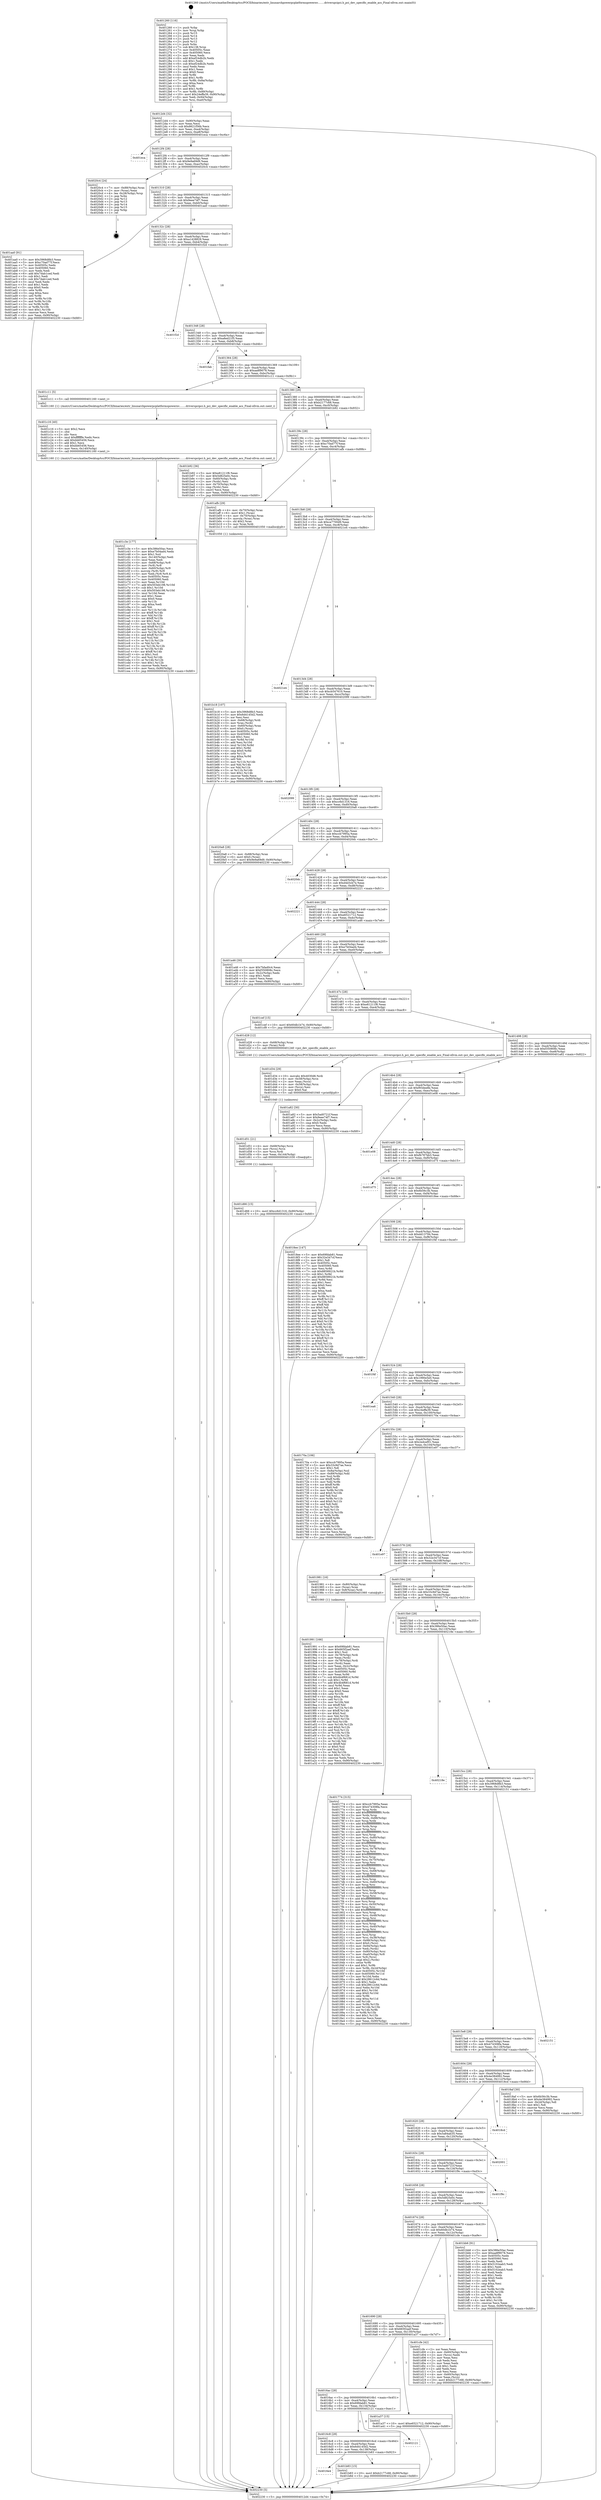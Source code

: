 digraph "0x401260" {
  label = "0x401260 (/mnt/c/Users/mathe/Desktop/tcc/POCII/binaries/extr_linuxarchpowerpcplatformspowernv........driverspcipci.h_pci_dev_specific_enable_acs_Final-ollvm.out::main(0))"
  labelloc = "t"
  node[shape=record]

  Entry [label="",width=0.3,height=0.3,shape=circle,fillcolor=black,style=filled]
  "0x4012d4" [label="{
     0x4012d4 [32]\l
     | [instrs]\l
     &nbsp;&nbsp;0x4012d4 \<+6\>: mov -0x90(%rbp),%eax\l
     &nbsp;&nbsp;0x4012da \<+2\>: mov %eax,%ecx\l
     &nbsp;&nbsp;0x4012dc \<+6\>: sub $0x8621f56b,%ecx\l
     &nbsp;&nbsp;0x4012e2 \<+6\>: mov %eax,-0xa4(%rbp)\l
     &nbsp;&nbsp;0x4012e8 \<+6\>: mov %ecx,-0xa8(%rbp)\l
     &nbsp;&nbsp;0x4012ee \<+6\>: je 0000000000401eca \<main+0xc6a\>\l
  }"]
  "0x401eca" [label="{
     0x401eca\l
  }", style=dashed]
  "0x4012f4" [label="{
     0x4012f4 [28]\l
     | [instrs]\l
     &nbsp;&nbsp;0x4012f4 \<+5\>: jmp 00000000004012f9 \<main+0x99\>\l
     &nbsp;&nbsp;0x4012f9 \<+6\>: mov -0xa4(%rbp),%eax\l
     &nbsp;&nbsp;0x4012ff \<+5\>: sub $0x9e9a69d9,%eax\l
     &nbsp;&nbsp;0x401304 \<+6\>: mov %eax,-0xac(%rbp)\l
     &nbsp;&nbsp;0x40130a \<+6\>: je 00000000004020c4 \<main+0xe64\>\l
  }"]
  Exit [label="",width=0.3,height=0.3,shape=circle,fillcolor=black,style=filled,peripheries=2]
  "0x4020c4" [label="{
     0x4020c4 [24]\l
     | [instrs]\l
     &nbsp;&nbsp;0x4020c4 \<+7\>: mov -0x88(%rbp),%rax\l
     &nbsp;&nbsp;0x4020cb \<+2\>: mov (%rax),%eax\l
     &nbsp;&nbsp;0x4020cd \<+4\>: lea -0x28(%rbp),%rsp\l
     &nbsp;&nbsp;0x4020d1 \<+1\>: pop %rbx\l
     &nbsp;&nbsp;0x4020d2 \<+2\>: pop %r12\l
     &nbsp;&nbsp;0x4020d4 \<+2\>: pop %r13\l
     &nbsp;&nbsp;0x4020d6 \<+2\>: pop %r14\l
     &nbsp;&nbsp;0x4020d8 \<+2\>: pop %r15\l
     &nbsp;&nbsp;0x4020da \<+1\>: pop %rbp\l
     &nbsp;&nbsp;0x4020db \<+1\>: ret\l
  }"]
  "0x401310" [label="{
     0x401310 [28]\l
     | [instrs]\l
     &nbsp;&nbsp;0x401310 \<+5\>: jmp 0000000000401315 \<main+0xb5\>\l
     &nbsp;&nbsp;0x401315 \<+6\>: mov -0xa4(%rbp),%eax\l
     &nbsp;&nbsp;0x40131b \<+5\>: sub $0x9eee74f7,%eax\l
     &nbsp;&nbsp;0x401320 \<+6\>: mov %eax,-0xb0(%rbp)\l
     &nbsp;&nbsp;0x401326 \<+6\>: je 0000000000401aa0 \<main+0x840\>\l
  }"]
  "0x401d66" [label="{
     0x401d66 [15]\l
     | [instrs]\l
     &nbsp;&nbsp;0x401d66 \<+10\>: movl $0xcc6d1316,-0x90(%rbp)\l
     &nbsp;&nbsp;0x401d70 \<+5\>: jmp 0000000000402230 \<main+0xfd0\>\l
  }"]
  "0x401aa0" [label="{
     0x401aa0 [91]\l
     | [instrs]\l
     &nbsp;&nbsp;0x401aa0 \<+5\>: mov $0x3968d8b3,%eax\l
     &nbsp;&nbsp;0x401aa5 \<+5\>: mov $0xc70ad77f,%ecx\l
     &nbsp;&nbsp;0x401aaa \<+7\>: mov 0x40505c,%edx\l
     &nbsp;&nbsp;0x401ab1 \<+7\>: mov 0x405060,%esi\l
     &nbsp;&nbsp;0x401ab8 \<+2\>: mov %edx,%edi\l
     &nbsp;&nbsp;0x401aba \<+6\>: add $0x7dab1ced,%edi\l
     &nbsp;&nbsp;0x401ac0 \<+3\>: sub $0x1,%edi\l
     &nbsp;&nbsp;0x401ac3 \<+6\>: sub $0x7dab1ced,%edi\l
     &nbsp;&nbsp;0x401ac9 \<+3\>: imul %edi,%edx\l
     &nbsp;&nbsp;0x401acc \<+3\>: and $0x1,%edx\l
     &nbsp;&nbsp;0x401acf \<+3\>: cmp $0x0,%edx\l
     &nbsp;&nbsp;0x401ad2 \<+4\>: sete %r8b\l
     &nbsp;&nbsp;0x401ad6 \<+3\>: cmp $0xa,%esi\l
     &nbsp;&nbsp;0x401ad9 \<+4\>: setl %r9b\l
     &nbsp;&nbsp;0x401add \<+3\>: mov %r8b,%r10b\l
     &nbsp;&nbsp;0x401ae0 \<+3\>: and %r9b,%r10b\l
     &nbsp;&nbsp;0x401ae3 \<+3\>: xor %r9b,%r8b\l
     &nbsp;&nbsp;0x401ae6 \<+3\>: or %r8b,%r10b\l
     &nbsp;&nbsp;0x401ae9 \<+4\>: test $0x1,%r10b\l
     &nbsp;&nbsp;0x401aed \<+3\>: cmovne %ecx,%eax\l
     &nbsp;&nbsp;0x401af0 \<+6\>: mov %eax,-0x90(%rbp)\l
     &nbsp;&nbsp;0x401af6 \<+5\>: jmp 0000000000402230 \<main+0xfd0\>\l
  }"]
  "0x40132c" [label="{
     0x40132c [28]\l
     | [instrs]\l
     &nbsp;&nbsp;0x40132c \<+5\>: jmp 0000000000401331 \<main+0xd1\>\l
     &nbsp;&nbsp;0x401331 \<+6\>: mov -0xa4(%rbp),%eax\l
     &nbsp;&nbsp;0x401337 \<+5\>: sub $0xa1428829,%eax\l
     &nbsp;&nbsp;0x40133c \<+6\>: mov %eax,-0xb4(%rbp)\l
     &nbsp;&nbsp;0x401342 \<+6\>: je 0000000000401f2d \<main+0xccd\>\l
  }"]
  "0x401d51" [label="{
     0x401d51 [21]\l
     | [instrs]\l
     &nbsp;&nbsp;0x401d51 \<+4\>: mov -0x68(%rbp),%rcx\l
     &nbsp;&nbsp;0x401d55 \<+3\>: mov (%rcx),%rcx\l
     &nbsp;&nbsp;0x401d58 \<+3\>: mov %rcx,%rdi\l
     &nbsp;&nbsp;0x401d5b \<+6\>: mov %eax,-0x144(%rbp)\l
     &nbsp;&nbsp;0x401d61 \<+5\>: call 0000000000401030 \<free@plt\>\l
     | [calls]\l
     &nbsp;&nbsp;0x401030 \{1\} (unknown)\l
  }"]
  "0x401f2d" [label="{
     0x401f2d\l
  }", style=dashed]
  "0x401348" [label="{
     0x401348 [28]\l
     | [instrs]\l
     &nbsp;&nbsp;0x401348 \<+5\>: jmp 000000000040134d \<main+0xed\>\l
     &nbsp;&nbsp;0x40134d \<+6\>: mov -0xa4(%rbp),%eax\l
     &nbsp;&nbsp;0x401353 \<+5\>: sub $0xa8ed21f5,%eax\l
     &nbsp;&nbsp;0x401358 \<+6\>: mov %eax,-0xb8(%rbp)\l
     &nbsp;&nbsp;0x40135e \<+6\>: je 0000000000401fab \<main+0xd4b\>\l
  }"]
  "0x401d34" [label="{
     0x401d34 [29]\l
     | [instrs]\l
     &nbsp;&nbsp;0x401d34 \<+10\>: movabs $0x4030d6,%rdi\l
     &nbsp;&nbsp;0x401d3e \<+4\>: mov -0x58(%rbp),%rcx\l
     &nbsp;&nbsp;0x401d42 \<+2\>: mov %eax,(%rcx)\l
     &nbsp;&nbsp;0x401d44 \<+4\>: mov -0x58(%rbp),%rcx\l
     &nbsp;&nbsp;0x401d48 \<+2\>: mov (%rcx),%esi\l
     &nbsp;&nbsp;0x401d4a \<+2\>: mov $0x0,%al\l
     &nbsp;&nbsp;0x401d4c \<+5\>: call 0000000000401040 \<printf@plt\>\l
     | [calls]\l
     &nbsp;&nbsp;0x401040 \{1\} (unknown)\l
  }"]
  "0x401fab" [label="{
     0x401fab\l
  }", style=dashed]
  "0x401364" [label="{
     0x401364 [28]\l
     | [instrs]\l
     &nbsp;&nbsp;0x401364 \<+5\>: jmp 0000000000401369 \<main+0x109\>\l
     &nbsp;&nbsp;0x401369 \<+6\>: mov -0xa4(%rbp),%eax\l
     &nbsp;&nbsp;0x40136f \<+5\>: sub $0xaa8f9078,%eax\l
     &nbsp;&nbsp;0x401374 \<+6\>: mov %eax,-0xbc(%rbp)\l
     &nbsp;&nbsp;0x40137a \<+6\>: je 0000000000401c11 \<main+0x9b1\>\l
  }"]
  "0x401c3e" [label="{
     0x401c3e [177]\l
     | [instrs]\l
     &nbsp;&nbsp;0x401c3e \<+5\>: mov $0x386e50ac,%ecx\l
     &nbsp;&nbsp;0x401c43 \<+5\>: mov $0xe7b04ad4,%edx\l
     &nbsp;&nbsp;0x401c48 \<+3\>: mov $0x1,%sil\l
     &nbsp;&nbsp;0x401c4b \<+6\>: mov -0x140(%rbp),%edi\l
     &nbsp;&nbsp;0x401c51 \<+3\>: imul %eax,%edi\l
     &nbsp;&nbsp;0x401c54 \<+4\>: mov -0x68(%rbp),%r8\l
     &nbsp;&nbsp;0x401c58 \<+3\>: mov (%r8),%r8\l
     &nbsp;&nbsp;0x401c5b \<+4\>: mov -0x60(%rbp),%r9\l
     &nbsp;&nbsp;0x401c5f \<+3\>: movslq (%r9),%r9\l
     &nbsp;&nbsp;0x401c62 \<+4\>: mov %edi,(%r8,%r9,4)\l
     &nbsp;&nbsp;0x401c66 \<+7\>: mov 0x40505c,%eax\l
     &nbsp;&nbsp;0x401c6d \<+7\>: mov 0x405060,%edi\l
     &nbsp;&nbsp;0x401c74 \<+3\>: mov %eax,%r10d\l
     &nbsp;&nbsp;0x401c77 \<+7\>: add $0x503eb198,%r10d\l
     &nbsp;&nbsp;0x401c7e \<+4\>: sub $0x1,%r10d\l
     &nbsp;&nbsp;0x401c82 \<+7\>: sub $0x503eb198,%r10d\l
     &nbsp;&nbsp;0x401c89 \<+4\>: imul %r10d,%eax\l
     &nbsp;&nbsp;0x401c8d \<+3\>: and $0x1,%eax\l
     &nbsp;&nbsp;0x401c90 \<+3\>: cmp $0x0,%eax\l
     &nbsp;&nbsp;0x401c93 \<+4\>: sete %r11b\l
     &nbsp;&nbsp;0x401c97 \<+3\>: cmp $0xa,%edi\l
     &nbsp;&nbsp;0x401c9a \<+3\>: setl %bl\l
     &nbsp;&nbsp;0x401c9d \<+3\>: mov %r11b,%r14b\l
     &nbsp;&nbsp;0x401ca0 \<+4\>: xor $0xff,%r14b\l
     &nbsp;&nbsp;0x401ca4 \<+3\>: mov %bl,%r15b\l
     &nbsp;&nbsp;0x401ca7 \<+4\>: xor $0xff,%r15b\l
     &nbsp;&nbsp;0x401cab \<+4\>: xor $0x1,%sil\l
     &nbsp;&nbsp;0x401caf \<+3\>: mov %r14b,%r12b\l
     &nbsp;&nbsp;0x401cb2 \<+4\>: and $0xff,%r12b\l
     &nbsp;&nbsp;0x401cb6 \<+3\>: and %sil,%r11b\l
     &nbsp;&nbsp;0x401cb9 \<+3\>: mov %r15b,%r13b\l
     &nbsp;&nbsp;0x401cbc \<+4\>: and $0xff,%r13b\l
     &nbsp;&nbsp;0x401cc0 \<+3\>: and %sil,%bl\l
     &nbsp;&nbsp;0x401cc3 \<+3\>: or %r11b,%r12b\l
     &nbsp;&nbsp;0x401cc6 \<+3\>: or %bl,%r13b\l
     &nbsp;&nbsp;0x401cc9 \<+3\>: xor %r13b,%r12b\l
     &nbsp;&nbsp;0x401ccc \<+3\>: or %r15b,%r14b\l
     &nbsp;&nbsp;0x401ccf \<+4\>: xor $0xff,%r14b\l
     &nbsp;&nbsp;0x401cd3 \<+4\>: or $0x1,%sil\l
     &nbsp;&nbsp;0x401cd7 \<+3\>: and %sil,%r14b\l
     &nbsp;&nbsp;0x401cda \<+3\>: or %r14b,%r12b\l
     &nbsp;&nbsp;0x401cdd \<+4\>: test $0x1,%r12b\l
     &nbsp;&nbsp;0x401ce1 \<+3\>: cmovne %edx,%ecx\l
     &nbsp;&nbsp;0x401ce4 \<+6\>: mov %ecx,-0x90(%rbp)\l
     &nbsp;&nbsp;0x401cea \<+5\>: jmp 0000000000402230 \<main+0xfd0\>\l
  }"]
  "0x401c11" [label="{
     0x401c11 [5]\l
     | [instrs]\l
     &nbsp;&nbsp;0x401c11 \<+5\>: call 0000000000401160 \<next_i\>\l
     | [calls]\l
     &nbsp;&nbsp;0x401160 \{1\} (/mnt/c/Users/mathe/Desktop/tcc/POCII/binaries/extr_linuxarchpowerpcplatformspowernv........driverspcipci.h_pci_dev_specific_enable_acs_Final-ollvm.out::next_i)\l
  }"]
  "0x401380" [label="{
     0x401380 [28]\l
     | [instrs]\l
     &nbsp;&nbsp;0x401380 \<+5\>: jmp 0000000000401385 \<main+0x125\>\l
     &nbsp;&nbsp;0x401385 \<+6\>: mov -0xa4(%rbp),%eax\l
     &nbsp;&nbsp;0x40138b \<+5\>: sub $0xb2177c68,%eax\l
     &nbsp;&nbsp;0x401390 \<+6\>: mov %eax,-0xc0(%rbp)\l
     &nbsp;&nbsp;0x401396 \<+6\>: je 0000000000401b92 \<main+0x932\>\l
  }"]
  "0x401c16" [label="{
     0x401c16 [40]\l
     | [instrs]\l
     &nbsp;&nbsp;0x401c16 \<+5\>: mov $0x2,%ecx\l
     &nbsp;&nbsp;0x401c1b \<+1\>: cltd\l
     &nbsp;&nbsp;0x401c1c \<+2\>: idiv %ecx\l
     &nbsp;&nbsp;0x401c1e \<+6\>: imul $0xfffffffe,%edx,%ecx\l
     &nbsp;&nbsp;0x401c24 \<+6\>: add $0xbb65456,%ecx\l
     &nbsp;&nbsp;0x401c2a \<+3\>: add $0x1,%ecx\l
     &nbsp;&nbsp;0x401c2d \<+6\>: sub $0xbb65456,%ecx\l
     &nbsp;&nbsp;0x401c33 \<+6\>: mov %ecx,-0x140(%rbp)\l
     &nbsp;&nbsp;0x401c39 \<+5\>: call 0000000000401160 \<next_i\>\l
     | [calls]\l
     &nbsp;&nbsp;0x401160 \{1\} (/mnt/c/Users/mathe/Desktop/tcc/POCII/binaries/extr_linuxarchpowerpcplatformspowernv........driverspcipci.h_pci_dev_specific_enable_acs_Final-ollvm.out::next_i)\l
  }"]
  "0x401b92" [label="{
     0x401b92 [36]\l
     | [instrs]\l
     &nbsp;&nbsp;0x401b92 \<+5\>: mov $0xe81211f6,%eax\l
     &nbsp;&nbsp;0x401b97 \<+5\>: mov $0x5d825e0c,%ecx\l
     &nbsp;&nbsp;0x401b9c \<+4\>: mov -0x60(%rbp),%rdx\l
     &nbsp;&nbsp;0x401ba0 \<+2\>: mov (%rdx),%esi\l
     &nbsp;&nbsp;0x401ba2 \<+4\>: mov -0x70(%rbp),%rdx\l
     &nbsp;&nbsp;0x401ba6 \<+2\>: cmp (%rdx),%esi\l
     &nbsp;&nbsp;0x401ba8 \<+3\>: cmovl %ecx,%eax\l
     &nbsp;&nbsp;0x401bab \<+6\>: mov %eax,-0x90(%rbp)\l
     &nbsp;&nbsp;0x401bb1 \<+5\>: jmp 0000000000402230 \<main+0xfd0\>\l
  }"]
  "0x40139c" [label="{
     0x40139c [28]\l
     | [instrs]\l
     &nbsp;&nbsp;0x40139c \<+5\>: jmp 00000000004013a1 \<main+0x141\>\l
     &nbsp;&nbsp;0x4013a1 \<+6\>: mov -0xa4(%rbp),%eax\l
     &nbsp;&nbsp;0x4013a7 \<+5\>: sub $0xc70ad77f,%eax\l
     &nbsp;&nbsp;0x4013ac \<+6\>: mov %eax,-0xc4(%rbp)\l
     &nbsp;&nbsp;0x4013b2 \<+6\>: je 0000000000401afb \<main+0x89b\>\l
  }"]
  "0x4016e4" [label="{
     0x4016e4\l
  }", style=dashed]
  "0x401afb" [label="{
     0x401afb [29]\l
     | [instrs]\l
     &nbsp;&nbsp;0x401afb \<+4\>: mov -0x70(%rbp),%rax\l
     &nbsp;&nbsp;0x401aff \<+6\>: movl $0x1,(%rax)\l
     &nbsp;&nbsp;0x401b05 \<+4\>: mov -0x70(%rbp),%rax\l
     &nbsp;&nbsp;0x401b09 \<+3\>: movslq (%rax),%rax\l
     &nbsp;&nbsp;0x401b0c \<+4\>: shl $0x2,%rax\l
     &nbsp;&nbsp;0x401b10 \<+3\>: mov %rax,%rdi\l
     &nbsp;&nbsp;0x401b13 \<+5\>: call 0000000000401050 \<malloc@plt\>\l
     | [calls]\l
     &nbsp;&nbsp;0x401050 \{1\} (unknown)\l
  }"]
  "0x4013b8" [label="{
     0x4013b8 [28]\l
     | [instrs]\l
     &nbsp;&nbsp;0x4013b8 \<+5\>: jmp 00000000004013bd \<main+0x15d\>\l
     &nbsp;&nbsp;0x4013bd \<+6\>: mov -0xa4(%rbp),%eax\l
     &nbsp;&nbsp;0x4013c3 \<+5\>: sub $0xca7700d9,%eax\l
     &nbsp;&nbsp;0x4013c8 \<+6\>: mov %eax,-0xc8(%rbp)\l
     &nbsp;&nbsp;0x4013ce \<+6\>: je 00000000004021e4 \<main+0xf84\>\l
  }"]
  "0x401b83" [label="{
     0x401b83 [15]\l
     | [instrs]\l
     &nbsp;&nbsp;0x401b83 \<+10\>: movl $0xb2177c68,-0x90(%rbp)\l
     &nbsp;&nbsp;0x401b8d \<+5\>: jmp 0000000000402230 \<main+0xfd0\>\l
  }"]
  "0x4021e4" [label="{
     0x4021e4\l
  }", style=dashed]
  "0x4013d4" [label="{
     0x4013d4 [28]\l
     | [instrs]\l
     &nbsp;&nbsp;0x4013d4 \<+5\>: jmp 00000000004013d9 \<main+0x179\>\l
     &nbsp;&nbsp;0x4013d9 \<+6\>: mov -0xa4(%rbp),%eax\l
     &nbsp;&nbsp;0x4013df \<+5\>: sub $0xcb547610,%eax\l
     &nbsp;&nbsp;0x4013e4 \<+6\>: mov %eax,-0xcc(%rbp)\l
     &nbsp;&nbsp;0x4013ea \<+6\>: je 0000000000402099 \<main+0xe39\>\l
  }"]
  "0x4016c8" [label="{
     0x4016c8 [28]\l
     | [instrs]\l
     &nbsp;&nbsp;0x4016c8 \<+5\>: jmp 00000000004016cd \<main+0x46d\>\l
     &nbsp;&nbsp;0x4016cd \<+6\>: mov -0xa4(%rbp),%eax\l
     &nbsp;&nbsp;0x4016d3 \<+5\>: sub $0x6d4145d2,%eax\l
     &nbsp;&nbsp;0x4016d8 \<+6\>: mov %eax,-0x138(%rbp)\l
     &nbsp;&nbsp;0x4016de \<+6\>: je 0000000000401b83 \<main+0x923\>\l
  }"]
  "0x402099" [label="{
     0x402099\l
  }", style=dashed]
  "0x4013f0" [label="{
     0x4013f0 [28]\l
     | [instrs]\l
     &nbsp;&nbsp;0x4013f0 \<+5\>: jmp 00000000004013f5 \<main+0x195\>\l
     &nbsp;&nbsp;0x4013f5 \<+6\>: mov -0xa4(%rbp),%eax\l
     &nbsp;&nbsp;0x4013fb \<+5\>: sub $0xcc6d1316,%eax\l
     &nbsp;&nbsp;0x401400 \<+6\>: mov %eax,-0xd0(%rbp)\l
     &nbsp;&nbsp;0x401406 \<+6\>: je 00000000004020a8 \<main+0xe48\>\l
  }"]
  "0x402121" [label="{
     0x402121\l
  }", style=dashed]
  "0x4020a8" [label="{
     0x4020a8 [28]\l
     | [instrs]\l
     &nbsp;&nbsp;0x4020a8 \<+7\>: mov -0x88(%rbp),%rax\l
     &nbsp;&nbsp;0x4020af \<+6\>: movl $0x0,(%rax)\l
     &nbsp;&nbsp;0x4020b5 \<+10\>: movl $0x9e9a69d9,-0x90(%rbp)\l
     &nbsp;&nbsp;0x4020bf \<+5\>: jmp 0000000000402230 \<main+0xfd0\>\l
  }"]
  "0x40140c" [label="{
     0x40140c [28]\l
     | [instrs]\l
     &nbsp;&nbsp;0x40140c \<+5\>: jmp 0000000000401411 \<main+0x1b1\>\l
     &nbsp;&nbsp;0x401411 \<+6\>: mov -0xa4(%rbp),%eax\l
     &nbsp;&nbsp;0x401417 \<+5\>: sub $0xccb7995a,%eax\l
     &nbsp;&nbsp;0x40141c \<+6\>: mov %eax,-0xd4(%rbp)\l
     &nbsp;&nbsp;0x401422 \<+6\>: je 00000000004020dc \<main+0xe7c\>\l
  }"]
  "0x401b18" [label="{
     0x401b18 [107]\l
     | [instrs]\l
     &nbsp;&nbsp;0x401b18 \<+5\>: mov $0x3968d8b3,%ecx\l
     &nbsp;&nbsp;0x401b1d \<+5\>: mov $0x6d4145d2,%edx\l
     &nbsp;&nbsp;0x401b22 \<+2\>: xor %esi,%esi\l
     &nbsp;&nbsp;0x401b24 \<+4\>: mov -0x68(%rbp),%rdi\l
     &nbsp;&nbsp;0x401b28 \<+3\>: mov %rax,(%rdi)\l
     &nbsp;&nbsp;0x401b2b \<+4\>: mov -0x60(%rbp),%rax\l
     &nbsp;&nbsp;0x401b2f \<+6\>: movl $0x0,(%rax)\l
     &nbsp;&nbsp;0x401b35 \<+8\>: mov 0x40505c,%r8d\l
     &nbsp;&nbsp;0x401b3d \<+8\>: mov 0x405060,%r9d\l
     &nbsp;&nbsp;0x401b45 \<+3\>: sub $0x1,%esi\l
     &nbsp;&nbsp;0x401b48 \<+3\>: mov %r8d,%r10d\l
     &nbsp;&nbsp;0x401b4b \<+3\>: add %esi,%r10d\l
     &nbsp;&nbsp;0x401b4e \<+4\>: imul %r10d,%r8d\l
     &nbsp;&nbsp;0x401b52 \<+4\>: and $0x1,%r8d\l
     &nbsp;&nbsp;0x401b56 \<+4\>: cmp $0x0,%r8d\l
     &nbsp;&nbsp;0x401b5a \<+4\>: sete %r11b\l
     &nbsp;&nbsp;0x401b5e \<+4\>: cmp $0xa,%r9d\l
     &nbsp;&nbsp;0x401b62 \<+3\>: setl %bl\l
     &nbsp;&nbsp;0x401b65 \<+3\>: mov %r11b,%r14b\l
     &nbsp;&nbsp;0x401b68 \<+3\>: and %bl,%r14b\l
     &nbsp;&nbsp;0x401b6b \<+3\>: xor %bl,%r11b\l
     &nbsp;&nbsp;0x401b6e \<+3\>: or %r11b,%r14b\l
     &nbsp;&nbsp;0x401b71 \<+4\>: test $0x1,%r14b\l
     &nbsp;&nbsp;0x401b75 \<+3\>: cmovne %edx,%ecx\l
     &nbsp;&nbsp;0x401b78 \<+6\>: mov %ecx,-0x90(%rbp)\l
     &nbsp;&nbsp;0x401b7e \<+5\>: jmp 0000000000402230 \<main+0xfd0\>\l
  }"]
  "0x4020dc" [label="{
     0x4020dc\l
  }", style=dashed]
  "0x401428" [label="{
     0x401428 [28]\l
     | [instrs]\l
     &nbsp;&nbsp;0x401428 \<+5\>: jmp 000000000040142d \<main+0x1cd\>\l
     &nbsp;&nbsp;0x40142d \<+6\>: mov -0xa4(%rbp),%eax\l
     &nbsp;&nbsp;0x401433 \<+5\>: sub $0xd4d3cb7e,%eax\l
     &nbsp;&nbsp;0x401438 \<+6\>: mov %eax,-0xd8(%rbp)\l
     &nbsp;&nbsp;0x40143e \<+6\>: je 0000000000402221 \<main+0xfc1\>\l
  }"]
  "0x4016ac" [label="{
     0x4016ac [28]\l
     | [instrs]\l
     &nbsp;&nbsp;0x4016ac \<+5\>: jmp 00000000004016b1 \<main+0x451\>\l
     &nbsp;&nbsp;0x4016b1 \<+6\>: mov -0xa4(%rbp),%eax\l
     &nbsp;&nbsp;0x4016b7 \<+5\>: sub $0x69fdab81,%eax\l
     &nbsp;&nbsp;0x4016bc \<+6\>: mov %eax,-0x134(%rbp)\l
     &nbsp;&nbsp;0x4016c2 \<+6\>: je 0000000000402121 \<main+0xec1\>\l
  }"]
  "0x402221" [label="{
     0x402221\l
  }", style=dashed]
  "0x401444" [label="{
     0x401444 [28]\l
     | [instrs]\l
     &nbsp;&nbsp;0x401444 \<+5\>: jmp 0000000000401449 \<main+0x1e9\>\l
     &nbsp;&nbsp;0x401449 \<+6\>: mov -0xa4(%rbp),%eax\l
     &nbsp;&nbsp;0x40144f \<+5\>: sub $0xe6521712,%eax\l
     &nbsp;&nbsp;0x401454 \<+6\>: mov %eax,-0xdc(%rbp)\l
     &nbsp;&nbsp;0x40145a \<+6\>: je 0000000000401a46 \<main+0x7e6\>\l
  }"]
  "0x401a37" [label="{
     0x401a37 [15]\l
     | [instrs]\l
     &nbsp;&nbsp;0x401a37 \<+10\>: movl $0xe6521712,-0x90(%rbp)\l
     &nbsp;&nbsp;0x401a41 \<+5\>: jmp 0000000000402230 \<main+0xfd0\>\l
  }"]
  "0x401a46" [label="{
     0x401a46 [30]\l
     | [instrs]\l
     &nbsp;&nbsp;0x401a46 \<+5\>: mov $0x7bfad0c4,%eax\l
     &nbsp;&nbsp;0x401a4b \<+5\>: mov $0xf350808c,%ecx\l
     &nbsp;&nbsp;0x401a50 \<+3\>: mov -0x2c(%rbp),%edx\l
     &nbsp;&nbsp;0x401a53 \<+3\>: cmp $0x1,%edx\l
     &nbsp;&nbsp;0x401a56 \<+3\>: cmovl %ecx,%eax\l
     &nbsp;&nbsp;0x401a59 \<+6\>: mov %eax,-0x90(%rbp)\l
     &nbsp;&nbsp;0x401a5f \<+5\>: jmp 0000000000402230 \<main+0xfd0\>\l
  }"]
  "0x401460" [label="{
     0x401460 [28]\l
     | [instrs]\l
     &nbsp;&nbsp;0x401460 \<+5\>: jmp 0000000000401465 \<main+0x205\>\l
     &nbsp;&nbsp;0x401465 \<+6\>: mov -0xa4(%rbp),%eax\l
     &nbsp;&nbsp;0x40146b \<+5\>: sub $0xe7b04ad4,%eax\l
     &nbsp;&nbsp;0x401470 \<+6\>: mov %eax,-0xe0(%rbp)\l
     &nbsp;&nbsp;0x401476 \<+6\>: je 0000000000401cef \<main+0xa8f\>\l
  }"]
  "0x401690" [label="{
     0x401690 [28]\l
     | [instrs]\l
     &nbsp;&nbsp;0x401690 \<+5\>: jmp 0000000000401695 \<main+0x435\>\l
     &nbsp;&nbsp;0x401695 \<+6\>: mov -0xa4(%rbp),%eax\l
     &nbsp;&nbsp;0x40169b \<+5\>: sub $0x665f2aef,%eax\l
     &nbsp;&nbsp;0x4016a0 \<+6\>: mov %eax,-0x130(%rbp)\l
     &nbsp;&nbsp;0x4016a6 \<+6\>: je 0000000000401a37 \<main+0x7d7\>\l
  }"]
  "0x401cef" [label="{
     0x401cef [15]\l
     | [instrs]\l
     &nbsp;&nbsp;0x401cef \<+10\>: movl $0x60db1b74,-0x90(%rbp)\l
     &nbsp;&nbsp;0x401cf9 \<+5\>: jmp 0000000000402230 \<main+0xfd0\>\l
  }"]
  "0x40147c" [label="{
     0x40147c [28]\l
     | [instrs]\l
     &nbsp;&nbsp;0x40147c \<+5\>: jmp 0000000000401481 \<main+0x221\>\l
     &nbsp;&nbsp;0x401481 \<+6\>: mov -0xa4(%rbp),%eax\l
     &nbsp;&nbsp;0x401487 \<+5\>: sub $0xe81211f6,%eax\l
     &nbsp;&nbsp;0x40148c \<+6\>: mov %eax,-0xe4(%rbp)\l
     &nbsp;&nbsp;0x401492 \<+6\>: je 0000000000401d28 \<main+0xac8\>\l
  }"]
  "0x401cfe" [label="{
     0x401cfe [42]\l
     | [instrs]\l
     &nbsp;&nbsp;0x401cfe \<+2\>: xor %eax,%eax\l
     &nbsp;&nbsp;0x401d00 \<+4\>: mov -0x60(%rbp),%rcx\l
     &nbsp;&nbsp;0x401d04 \<+2\>: mov (%rcx),%edx\l
     &nbsp;&nbsp;0x401d06 \<+2\>: mov %eax,%esi\l
     &nbsp;&nbsp;0x401d08 \<+2\>: sub %edx,%esi\l
     &nbsp;&nbsp;0x401d0a \<+2\>: mov %eax,%edx\l
     &nbsp;&nbsp;0x401d0c \<+3\>: sub $0x1,%edx\l
     &nbsp;&nbsp;0x401d0f \<+2\>: add %edx,%esi\l
     &nbsp;&nbsp;0x401d11 \<+2\>: sub %esi,%eax\l
     &nbsp;&nbsp;0x401d13 \<+4\>: mov -0x60(%rbp),%rcx\l
     &nbsp;&nbsp;0x401d17 \<+2\>: mov %eax,(%rcx)\l
     &nbsp;&nbsp;0x401d19 \<+10\>: movl $0xb2177c68,-0x90(%rbp)\l
     &nbsp;&nbsp;0x401d23 \<+5\>: jmp 0000000000402230 \<main+0xfd0\>\l
  }"]
  "0x401d28" [label="{
     0x401d28 [12]\l
     | [instrs]\l
     &nbsp;&nbsp;0x401d28 \<+4\>: mov -0x68(%rbp),%rax\l
     &nbsp;&nbsp;0x401d2c \<+3\>: mov (%rax),%rdi\l
     &nbsp;&nbsp;0x401d2f \<+5\>: call 0000000000401240 \<pci_dev_specific_enable_acs\>\l
     | [calls]\l
     &nbsp;&nbsp;0x401240 \{1\} (/mnt/c/Users/mathe/Desktop/tcc/POCII/binaries/extr_linuxarchpowerpcplatformspowernv........driverspcipci.h_pci_dev_specific_enable_acs_Final-ollvm.out::pci_dev_specific_enable_acs)\l
  }"]
  "0x401498" [label="{
     0x401498 [28]\l
     | [instrs]\l
     &nbsp;&nbsp;0x401498 \<+5\>: jmp 000000000040149d \<main+0x23d\>\l
     &nbsp;&nbsp;0x40149d \<+6\>: mov -0xa4(%rbp),%eax\l
     &nbsp;&nbsp;0x4014a3 \<+5\>: sub $0xf350808c,%eax\l
     &nbsp;&nbsp;0x4014a8 \<+6\>: mov %eax,-0xe8(%rbp)\l
     &nbsp;&nbsp;0x4014ae \<+6\>: je 0000000000401a82 \<main+0x822\>\l
  }"]
  "0x401674" [label="{
     0x401674 [28]\l
     | [instrs]\l
     &nbsp;&nbsp;0x401674 \<+5\>: jmp 0000000000401679 \<main+0x419\>\l
     &nbsp;&nbsp;0x401679 \<+6\>: mov -0xa4(%rbp),%eax\l
     &nbsp;&nbsp;0x40167f \<+5\>: sub $0x60db1b74,%eax\l
     &nbsp;&nbsp;0x401684 \<+6\>: mov %eax,-0x12c(%rbp)\l
     &nbsp;&nbsp;0x40168a \<+6\>: je 0000000000401cfe \<main+0xa9e\>\l
  }"]
  "0x401a82" [label="{
     0x401a82 [30]\l
     | [instrs]\l
     &nbsp;&nbsp;0x401a82 \<+5\>: mov $0x5ad0721f,%eax\l
     &nbsp;&nbsp;0x401a87 \<+5\>: mov $0x9eee74f7,%ecx\l
     &nbsp;&nbsp;0x401a8c \<+3\>: mov -0x2c(%rbp),%edx\l
     &nbsp;&nbsp;0x401a8f \<+3\>: cmp $0x0,%edx\l
     &nbsp;&nbsp;0x401a92 \<+3\>: cmove %ecx,%eax\l
     &nbsp;&nbsp;0x401a95 \<+6\>: mov %eax,-0x90(%rbp)\l
     &nbsp;&nbsp;0x401a9b \<+5\>: jmp 0000000000402230 \<main+0xfd0\>\l
  }"]
  "0x4014b4" [label="{
     0x4014b4 [28]\l
     | [instrs]\l
     &nbsp;&nbsp;0x4014b4 \<+5\>: jmp 00000000004014b9 \<main+0x259\>\l
     &nbsp;&nbsp;0x4014b9 \<+6\>: mov -0xa4(%rbp),%eax\l
     &nbsp;&nbsp;0x4014bf \<+5\>: sub $0xf93dee8e,%eax\l
     &nbsp;&nbsp;0x4014c4 \<+6\>: mov %eax,-0xec(%rbp)\l
     &nbsp;&nbsp;0x4014ca \<+6\>: je 0000000000401e08 \<main+0xba8\>\l
  }"]
  "0x401bb6" [label="{
     0x401bb6 [91]\l
     | [instrs]\l
     &nbsp;&nbsp;0x401bb6 \<+5\>: mov $0x386e50ac,%eax\l
     &nbsp;&nbsp;0x401bbb \<+5\>: mov $0xaa8f9078,%ecx\l
     &nbsp;&nbsp;0x401bc0 \<+7\>: mov 0x40505c,%edx\l
     &nbsp;&nbsp;0x401bc7 \<+7\>: mov 0x405060,%esi\l
     &nbsp;&nbsp;0x401bce \<+2\>: mov %edx,%edi\l
     &nbsp;&nbsp;0x401bd0 \<+6\>: add $0x5102eab3,%edi\l
     &nbsp;&nbsp;0x401bd6 \<+3\>: sub $0x1,%edi\l
     &nbsp;&nbsp;0x401bd9 \<+6\>: sub $0x5102eab3,%edi\l
     &nbsp;&nbsp;0x401bdf \<+3\>: imul %edi,%edx\l
     &nbsp;&nbsp;0x401be2 \<+3\>: and $0x1,%edx\l
     &nbsp;&nbsp;0x401be5 \<+3\>: cmp $0x0,%edx\l
     &nbsp;&nbsp;0x401be8 \<+4\>: sete %r8b\l
     &nbsp;&nbsp;0x401bec \<+3\>: cmp $0xa,%esi\l
     &nbsp;&nbsp;0x401bef \<+4\>: setl %r9b\l
     &nbsp;&nbsp;0x401bf3 \<+3\>: mov %r8b,%r10b\l
     &nbsp;&nbsp;0x401bf6 \<+3\>: and %r9b,%r10b\l
     &nbsp;&nbsp;0x401bf9 \<+3\>: xor %r9b,%r8b\l
     &nbsp;&nbsp;0x401bfc \<+3\>: or %r8b,%r10b\l
     &nbsp;&nbsp;0x401bff \<+4\>: test $0x1,%r10b\l
     &nbsp;&nbsp;0x401c03 \<+3\>: cmovne %ecx,%eax\l
     &nbsp;&nbsp;0x401c06 \<+6\>: mov %eax,-0x90(%rbp)\l
     &nbsp;&nbsp;0x401c0c \<+5\>: jmp 0000000000402230 \<main+0xfd0\>\l
  }"]
  "0x401e08" [label="{
     0x401e08\l
  }", style=dashed]
  "0x4014d0" [label="{
     0x4014d0 [28]\l
     | [instrs]\l
     &nbsp;&nbsp;0x4014d0 \<+5\>: jmp 00000000004014d5 \<main+0x275\>\l
     &nbsp;&nbsp;0x4014d5 \<+6\>: mov -0xa4(%rbp),%eax\l
     &nbsp;&nbsp;0x4014db \<+5\>: sub $0xfb787bb3,%eax\l
     &nbsp;&nbsp;0x4014e0 \<+6\>: mov %eax,-0xf0(%rbp)\l
     &nbsp;&nbsp;0x4014e6 \<+6\>: je 0000000000401d75 \<main+0xb15\>\l
  }"]
  "0x401658" [label="{
     0x401658 [28]\l
     | [instrs]\l
     &nbsp;&nbsp;0x401658 \<+5\>: jmp 000000000040165d \<main+0x3fd\>\l
     &nbsp;&nbsp;0x40165d \<+6\>: mov -0xa4(%rbp),%eax\l
     &nbsp;&nbsp;0x401663 \<+5\>: sub $0x5d825e0c,%eax\l
     &nbsp;&nbsp;0x401668 \<+6\>: mov %eax,-0x128(%rbp)\l
     &nbsp;&nbsp;0x40166e \<+6\>: je 0000000000401bb6 \<main+0x956\>\l
  }"]
  "0x401d75" [label="{
     0x401d75\l
  }", style=dashed]
  "0x4014ec" [label="{
     0x4014ec [28]\l
     | [instrs]\l
     &nbsp;&nbsp;0x4014ec \<+5\>: jmp 00000000004014f1 \<main+0x291\>\l
     &nbsp;&nbsp;0x4014f1 \<+6\>: mov -0xa4(%rbp),%eax\l
     &nbsp;&nbsp;0x4014f7 \<+5\>: sub $0x6b56c3b,%eax\l
     &nbsp;&nbsp;0x4014fc \<+6\>: mov %eax,-0xf4(%rbp)\l
     &nbsp;&nbsp;0x401502 \<+6\>: je 00000000004018ee \<main+0x68e\>\l
  }"]
  "0x401f9c" [label="{
     0x401f9c\l
  }", style=dashed]
  "0x4018ee" [label="{
     0x4018ee [147]\l
     | [instrs]\l
     &nbsp;&nbsp;0x4018ee \<+5\>: mov $0x69fdab81,%eax\l
     &nbsp;&nbsp;0x4018f3 \<+5\>: mov $0x32e347cf,%ecx\l
     &nbsp;&nbsp;0x4018f8 \<+2\>: mov $0x1,%dl\l
     &nbsp;&nbsp;0x4018fa \<+7\>: mov 0x40505c,%esi\l
     &nbsp;&nbsp;0x401901 \<+7\>: mov 0x405060,%edi\l
     &nbsp;&nbsp;0x401908 \<+3\>: mov %esi,%r8d\l
     &nbsp;&nbsp;0x40190b \<+7\>: sub $0x8858921b,%r8d\l
     &nbsp;&nbsp;0x401912 \<+4\>: sub $0x1,%r8d\l
     &nbsp;&nbsp;0x401916 \<+7\>: add $0x8858921b,%r8d\l
     &nbsp;&nbsp;0x40191d \<+4\>: imul %r8d,%esi\l
     &nbsp;&nbsp;0x401921 \<+3\>: and $0x1,%esi\l
     &nbsp;&nbsp;0x401924 \<+3\>: cmp $0x0,%esi\l
     &nbsp;&nbsp;0x401927 \<+4\>: sete %r9b\l
     &nbsp;&nbsp;0x40192b \<+3\>: cmp $0xa,%edi\l
     &nbsp;&nbsp;0x40192e \<+4\>: setl %r10b\l
     &nbsp;&nbsp;0x401932 \<+3\>: mov %r9b,%r11b\l
     &nbsp;&nbsp;0x401935 \<+4\>: xor $0xff,%r11b\l
     &nbsp;&nbsp;0x401939 \<+3\>: mov %r10b,%bl\l
     &nbsp;&nbsp;0x40193c \<+3\>: xor $0xff,%bl\l
     &nbsp;&nbsp;0x40193f \<+3\>: xor $0x0,%dl\l
     &nbsp;&nbsp;0x401942 \<+3\>: mov %r11b,%r14b\l
     &nbsp;&nbsp;0x401945 \<+4\>: and $0x0,%r14b\l
     &nbsp;&nbsp;0x401949 \<+3\>: and %dl,%r9b\l
     &nbsp;&nbsp;0x40194c \<+3\>: mov %bl,%r15b\l
     &nbsp;&nbsp;0x40194f \<+4\>: and $0x0,%r15b\l
     &nbsp;&nbsp;0x401953 \<+3\>: and %dl,%r10b\l
     &nbsp;&nbsp;0x401956 \<+3\>: or %r9b,%r14b\l
     &nbsp;&nbsp;0x401959 \<+3\>: or %r10b,%r15b\l
     &nbsp;&nbsp;0x40195c \<+3\>: xor %r15b,%r14b\l
     &nbsp;&nbsp;0x40195f \<+3\>: or %bl,%r11b\l
     &nbsp;&nbsp;0x401962 \<+4\>: xor $0xff,%r11b\l
     &nbsp;&nbsp;0x401966 \<+3\>: or $0x0,%dl\l
     &nbsp;&nbsp;0x401969 \<+3\>: and %dl,%r11b\l
     &nbsp;&nbsp;0x40196c \<+3\>: or %r11b,%r14b\l
     &nbsp;&nbsp;0x40196f \<+4\>: test $0x1,%r14b\l
     &nbsp;&nbsp;0x401973 \<+3\>: cmovne %ecx,%eax\l
     &nbsp;&nbsp;0x401976 \<+6\>: mov %eax,-0x90(%rbp)\l
     &nbsp;&nbsp;0x40197c \<+5\>: jmp 0000000000402230 \<main+0xfd0\>\l
  }"]
  "0x401508" [label="{
     0x401508 [28]\l
     | [instrs]\l
     &nbsp;&nbsp;0x401508 \<+5\>: jmp 000000000040150d \<main+0x2ad\>\l
     &nbsp;&nbsp;0x40150d \<+6\>: mov -0xa4(%rbp),%eax\l
     &nbsp;&nbsp;0x401513 \<+5\>: sub $0xdd13794,%eax\l
     &nbsp;&nbsp;0x401518 \<+6\>: mov %eax,-0xf8(%rbp)\l
     &nbsp;&nbsp;0x40151e \<+6\>: je 0000000000401f4f \<main+0xcef\>\l
  }"]
  "0x40163c" [label="{
     0x40163c [28]\l
     | [instrs]\l
     &nbsp;&nbsp;0x40163c \<+5\>: jmp 0000000000401641 \<main+0x3e1\>\l
     &nbsp;&nbsp;0x401641 \<+6\>: mov -0xa4(%rbp),%eax\l
     &nbsp;&nbsp;0x401647 \<+5\>: sub $0x5ad0721f,%eax\l
     &nbsp;&nbsp;0x40164c \<+6\>: mov %eax,-0x124(%rbp)\l
     &nbsp;&nbsp;0x401652 \<+6\>: je 0000000000401f9c \<main+0xd3c\>\l
  }"]
  "0x401f4f" [label="{
     0x401f4f\l
  }", style=dashed]
  "0x401524" [label="{
     0x401524 [28]\l
     | [instrs]\l
     &nbsp;&nbsp;0x401524 \<+5\>: jmp 0000000000401529 \<main+0x2c9\>\l
     &nbsp;&nbsp;0x401529 \<+6\>: mov -0xa4(%rbp),%eax\l
     &nbsp;&nbsp;0x40152f \<+5\>: sub $0x1990e5e0,%eax\l
     &nbsp;&nbsp;0x401534 \<+6\>: mov %eax,-0xfc(%rbp)\l
     &nbsp;&nbsp;0x40153a \<+6\>: je 0000000000401ea6 \<main+0xc46\>\l
  }"]
  "0x402001" [label="{
     0x402001\l
  }", style=dashed]
  "0x401ea6" [label="{
     0x401ea6\l
  }", style=dashed]
  "0x401540" [label="{
     0x401540 [28]\l
     | [instrs]\l
     &nbsp;&nbsp;0x401540 \<+5\>: jmp 0000000000401545 \<main+0x2e5\>\l
     &nbsp;&nbsp;0x401545 \<+6\>: mov -0xa4(%rbp),%eax\l
     &nbsp;&nbsp;0x40154b \<+5\>: sub $0x24effa39,%eax\l
     &nbsp;&nbsp;0x401550 \<+6\>: mov %eax,-0x100(%rbp)\l
     &nbsp;&nbsp;0x401556 \<+6\>: je 000000000040170a \<main+0x4aa\>\l
  }"]
  "0x401620" [label="{
     0x401620 [28]\l
     | [instrs]\l
     &nbsp;&nbsp;0x401620 \<+5\>: jmp 0000000000401625 \<main+0x3c5\>\l
     &nbsp;&nbsp;0x401625 \<+6\>: mov -0xa4(%rbp),%eax\l
     &nbsp;&nbsp;0x40162b \<+5\>: sub $0x5a84ab35,%eax\l
     &nbsp;&nbsp;0x401630 \<+6\>: mov %eax,-0x120(%rbp)\l
     &nbsp;&nbsp;0x401636 \<+6\>: je 0000000000402001 \<main+0xda1\>\l
  }"]
  "0x40170a" [label="{
     0x40170a [106]\l
     | [instrs]\l
     &nbsp;&nbsp;0x40170a \<+5\>: mov $0xccb7995a,%eax\l
     &nbsp;&nbsp;0x40170f \<+5\>: mov $0x33c9d7ae,%ecx\l
     &nbsp;&nbsp;0x401714 \<+2\>: mov $0x1,%dl\l
     &nbsp;&nbsp;0x401716 \<+7\>: mov -0x8a(%rbp),%sil\l
     &nbsp;&nbsp;0x40171d \<+7\>: mov -0x89(%rbp),%dil\l
     &nbsp;&nbsp;0x401724 \<+3\>: mov %sil,%r8b\l
     &nbsp;&nbsp;0x401727 \<+4\>: xor $0xff,%r8b\l
     &nbsp;&nbsp;0x40172b \<+3\>: mov %dil,%r9b\l
     &nbsp;&nbsp;0x40172e \<+4\>: xor $0xff,%r9b\l
     &nbsp;&nbsp;0x401732 \<+3\>: xor $0x0,%dl\l
     &nbsp;&nbsp;0x401735 \<+3\>: mov %r8b,%r10b\l
     &nbsp;&nbsp;0x401738 \<+4\>: and $0x0,%r10b\l
     &nbsp;&nbsp;0x40173c \<+3\>: and %dl,%sil\l
     &nbsp;&nbsp;0x40173f \<+3\>: mov %r9b,%r11b\l
     &nbsp;&nbsp;0x401742 \<+4\>: and $0x0,%r11b\l
     &nbsp;&nbsp;0x401746 \<+3\>: and %dl,%dil\l
     &nbsp;&nbsp;0x401749 \<+3\>: or %sil,%r10b\l
     &nbsp;&nbsp;0x40174c \<+3\>: or %dil,%r11b\l
     &nbsp;&nbsp;0x40174f \<+3\>: xor %r11b,%r10b\l
     &nbsp;&nbsp;0x401752 \<+3\>: or %r9b,%r8b\l
     &nbsp;&nbsp;0x401755 \<+4\>: xor $0xff,%r8b\l
     &nbsp;&nbsp;0x401759 \<+3\>: or $0x0,%dl\l
     &nbsp;&nbsp;0x40175c \<+3\>: and %dl,%r8b\l
     &nbsp;&nbsp;0x40175f \<+3\>: or %r8b,%r10b\l
     &nbsp;&nbsp;0x401762 \<+4\>: test $0x1,%r10b\l
     &nbsp;&nbsp;0x401766 \<+3\>: cmovne %ecx,%eax\l
     &nbsp;&nbsp;0x401769 \<+6\>: mov %eax,-0x90(%rbp)\l
     &nbsp;&nbsp;0x40176f \<+5\>: jmp 0000000000402230 \<main+0xfd0\>\l
  }"]
  "0x40155c" [label="{
     0x40155c [28]\l
     | [instrs]\l
     &nbsp;&nbsp;0x40155c \<+5\>: jmp 0000000000401561 \<main+0x301\>\l
     &nbsp;&nbsp;0x401561 \<+6\>: mov -0xa4(%rbp),%eax\l
     &nbsp;&nbsp;0x401567 \<+5\>: sub $0x2edcef01,%eax\l
     &nbsp;&nbsp;0x40156c \<+6\>: mov %eax,-0x104(%rbp)\l
     &nbsp;&nbsp;0x401572 \<+6\>: je 0000000000401e97 \<main+0xc37\>\l
  }"]
  "0x402230" [label="{
     0x402230 [5]\l
     | [instrs]\l
     &nbsp;&nbsp;0x402230 \<+5\>: jmp 00000000004012d4 \<main+0x74\>\l
  }"]
  "0x401260" [label="{
     0x401260 [116]\l
     | [instrs]\l
     &nbsp;&nbsp;0x401260 \<+1\>: push %rbp\l
     &nbsp;&nbsp;0x401261 \<+3\>: mov %rsp,%rbp\l
     &nbsp;&nbsp;0x401264 \<+2\>: push %r15\l
     &nbsp;&nbsp;0x401266 \<+2\>: push %r14\l
     &nbsp;&nbsp;0x401268 \<+2\>: push %r13\l
     &nbsp;&nbsp;0x40126a \<+2\>: push %r12\l
     &nbsp;&nbsp;0x40126c \<+1\>: push %rbx\l
     &nbsp;&nbsp;0x40126d \<+7\>: sub $0x138,%rsp\l
     &nbsp;&nbsp;0x401274 \<+7\>: mov 0x40505c,%eax\l
     &nbsp;&nbsp;0x40127b \<+7\>: mov 0x405060,%ecx\l
     &nbsp;&nbsp;0x401282 \<+2\>: mov %eax,%edx\l
     &nbsp;&nbsp;0x401284 \<+6\>: add $0xef24db2b,%edx\l
     &nbsp;&nbsp;0x40128a \<+3\>: sub $0x1,%edx\l
     &nbsp;&nbsp;0x40128d \<+6\>: sub $0xef24db2b,%edx\l
     &nbsp;&nbsp;0x401293 \<+3\>: imul %edx,%eax\l
     &nbsp;&nbsp;0x401296 \<+3\>: and $0x1,%eax\l
     &nbsp;&nbsp;0x401299 \<+3\>: cmp $0x0,%eax\l
     &nbsp;&nbsp;0x40129c \<+4\>: sete %r8b\l
     &nbsp;&nbsp;0x4012a0 \<+4\>: and $0x1,%r8b\l
     &nbsp;&nbsp;0x4012a4 \<+7\>: mov %r8b,-0x8a(%rbp)\l
     &nbsp;&nbsp;0x4012ab \<+3\>: cmp $0xa,%ecx\l
     &nbsp;&nbsp;0x4012ae \<+4\>: setl %r8b\l
     &nbsp;&nbsp;0x4012b2 \<+4\>: and $0x1,%r8b\l
     &nbsp;&nbsp;0x4012b6 \<+7\>: mov %r8b,-0x89(%rbp)\l
     &nbsp;&nbsp;0x4012bd \<+10\>: movl $0x24effa39,-0x90(%rbp)\l
     &nbsp;&nbsp;0x4012c7 \<+6\>: mov %edi,-0x94(%rbp)\l
     &nbsp;&nbsp;0x4012cd \<+7\>: mov %rsi,-0xa0(%rbp)\l
  }"]
  "0x4018cd" [label="{
     0x4018cd\l
  }", style=dashed]
  "0x401e97" [label="{
     0x401e97\l
  }", style=dashed]
  "0x401578" [label="{
     0x401578 [28]\l
     | [instrs]\l
     &nbsp;&nbsp;0x401578 \<+5\>: jmp 000000000040157d \<main+0x31d\>\l
     &nbsp;&nbsp;0x40157d \<+6\>: mov -0xa4(%rbp),%eax\l
     &nbsp;&nbsp;0x401583 \<+5\>: sub $0x32e347cf,%eax\l
     &nbsp;&nbsp;0x401588 \<+6\>: mov %eax,-0x108(%rbp)\l
     &nbsp;&nbsp;0x40158e \<+6\>: je 0000000000401981 \<main+0x721\>\l
  }"]
  "0x401991" [label="{
     0x401991 [166]\l
     | [instrs]\l
     &nbsp;&nbsp;0x401991 \<+5\>: mov $0x69fdab81,%ecx\l
     &nbsp;&nbsp;0x401996 \<+5\>: mov $0x665f2aef,%edx\l
     &nbsp;&nbsp;0x40199b \<+3\>: mov $0x1,%sil\l
     &nbsp;&nbsp;0x40199e \<+4\>: mov -0x78(%rbp),%rdi\l
     &nbsp;&nbsp;0x4019a2 \<+2\>: mov %eax,(%rdi)\l
     &nbsp;&nbsp;0x4019a4 \<+4\>: mov -0x78(%rbp),%rdi\l
     &nbsp;&nbsp;0x4019a8 \<+2\>: mov (%rdi),%eax\l
     &nbsp;&nbsp;0x4019aa \<+3\>: mov %eax,-0x2c(%rbp)\l
     &nbsp;&nbsp;0x4019ad \<+7\>: mov 0x40505c,%eax\l
     &nbsp;&nbsp;0x4019b4 \<+8\>: mov 0x405060,%r8d\l
     &nbsp;&nbsp;0x4019bc \<+3\>: mov %eax,%r9d\l
     &nbsp;&nbsp;0x4019bf \<+7\>: sub $0x4b4f681d,%r9d\l
     &nbsp;&nbsp;0x4019c6 \<+4\>: sub $0x1,%r9d\l
     &nbsp;&nbsp;0x4019ca \<+7\>: add $0x4b4f681d,%r9d\l
     &nbsp;&nbsp;0x4019d1 \<+4\>: imul %r9d,%eax\l
     &nbsp;&nbsp;0x4019d5 \<+3\>: and $0x1,%eax\l
     &nbsp;&nbsp;0x4019d8 \<+3\>: cmp $0x0,%eax\l
     &nbsp;&nbsp;0x4019db \<+4\>: sete %r10b\l
     &nbsp;&nbsp;0x4019df \<+4\>: cmp $0xa,%r8d\l
     &nbsp;&nbsp;0x4019e3 \<+4\>: setl %r11b\l
     &nbsp;&nbsp;0x4019e7 \<+3\>: mov %r10b,%bl\l
     &nbsp;&nbsp;0x4019ea \<+3\>: xor $0xff,%bl\l
     &nbsp;&nbsp;0x4019ed \<+3\>: mov %r11b,%r14b\l
     &nbsp;&nbsp;0x4019f0 \<+4\>: xor $0xff,%r14b\l
     &nbsp;&nbsp;0x4019f4 \<+4\>: xor $0x0,%sil\l
     &nbsp;&nbsp;0x4019f8 \<+3\>: mov %bl,%r15b\l
     &nbsp;&nbsp;0x4019fb \<+4\>: and $0x0,%r15b\l
     &nbsp;&nbsp;0x4019ff \<+3\>: and %sil,%r10b\l
     &nbsp;&nbsp;0x401a02 \<+3\>: mov %r14b,%r12b\l
     &nbsp;&nbsp;0x401a05 \<+4\>: and $0x0,%r12b\l
     &nbsp;&nbsp;0x401a09 \<+3\>: and %sil,%r11b\l
     &nbsp;&nbsp;0x401a0c \<+3\>: or %r10b,%r15b\l
     &nbsp;&nbsp;0x401a0f \<+3\>: or %r11b,%r12b\l
     &nbsp;&nbsp;0x401a12 \<+3\>: xor %r12b,%r15b\l
     &nbsp;&nbsp;0x401a15 \<+3\>: or %r14b,%bl\l
     &nbsp;&nbsp;0x401a18 \<+3\>: xor $0xff,%bl\l
     &nbsp;&nbsp;0x401a1b \<+4\>: or $0x0,%sil\l
     &nbsp;&nbsp;0x401a1f \<+3\>: and %sil,%bl\l
     &nbsp;&nbsp;0x401a22 \<+3\>: or %bl,%r15b\l
     &nbsp;&nbsp;0x401a25 \<+4\>: test $0x1,%r15b\l
     &nbsp;&nbsp;0x401a29 \<+3\>: cmovne %edx,%ecx\l
     &nbsp;&nbsp;0x401a2c \<+6\>: mov %ecx,-0x90(%rbp)\l
     &nbsp;&nbsp;0x401a32 \<+5\>: jmp 0000000000402230 \<main+0xfd0\>\l
  }"]
  "0x401981" [label="{
     0x401981 [16]\l
     | [instrs]\l
     &nbsp;&nbsp;0x401981 \<+4\>: mov -0x80(%rbp),%rax\l
     &nbsp;&nbsp;0x401985 \<+3\>: mov (%rax),%rax\l
     &nbsp;&nbsp;0x401988 \<+4\>: mov 0x8(%rax),%rdi\l
     &nbsp;&nbsp;0x40198c \<+5\>: call 0000000000401060 \<atoi@plt\>\l
     | [calls]\l
     &nbsp;&nbsp;0x401060 \{1\} (unknown)\l
  }"]
  "0x401594" [label="{
     0x401594 [28]\l
     | [instrs]\l
     &nbsp;&nbsp;0x401594 \<+5\>: jmp 0000000000401599 \<main+0x339\>\l
     &nbsp;&nbsp;0x401599 \<+6\>: mov -0xa4(%rbp),%eax\l
     &nbsp;&nbsp;0x40159f \<+5\>: sub $0x33c9d7ae,%eax\l
     &nbsp;&nbsp;0x4015a4 \<+6\>: mov %eax,-0x10c(%rbp)\l
     &nbsp;&nbsp;0x4015aa \<+6\>: je 0000000000401774 \<main+0x514\>\l
  }"]
  "0x401604" [label="{
     0x401604 [28]\l
     | [instrs]\l
     &nbsp;&nbsp;0x401604 \<+5\>: jmp 0000000000401609 \<main+0x3a9\>\l
     &nbsp;&nbsp;0x401609 \<+6\>: mov -0xa4(%rbp),%eax\l
     &nbsp;&nbsp;0x40160f \<+5\>: sub $0x4e384992,%eax\l
     &nbsp;&nbsp;0x401614 \<+6\>: mov %eax,-0x11c(%rbp)\l
     &nbsp;&nbsp;0x40161a \<+6\>: je 00000000004018cd \<main+0x66d\>\l
  }"]
  "0x401774" [label="{
     0x401774 [315]\l
     | [instrs]\l
     &nbsp;&nbsp;0x401774 \<+5\>: mov $0xccb7995a,%eax\l
     &nbsp;&nbsp;0x401779 \<+5\>: mov $0x474308fa,%ecx\l
     &nbsp;&nbsp;0x40177e \<+3\>: mov %rsp,%rdx\l
     &nbsp;&nbsp;0x401781 \<+4\>: add $0xfffffffffffffff0,%rdx\l
     &nbsp;&nbsp;0x401785 \<+3\>: mov %rdx,%rsp\l
     &nbsp;&nbsp;0x401788 \<+7\>: mov %rdx,-0x88(%rbp)\l
     &nbsp;&nbsp;0x40178f \<+3\>: mov %rsp,%rdx\l
     &nbsp;&nbsp;0x401792 \<+4\>: add $0xfffffffffffffff0,%rdx\l
     &nbsp;&nbsp;0x401796 \<+3\>: mov %rdx,%rsp\l
     &nbsp;&nbsp;0x401799 \<+3\>: mov %rsp,%rsi\l
     &nbsp;&nbsp;0x40179c \<+4\>: add $0xfffffffffffffff0,%rsi\l
     &nbsp;&nbsp;0x4017a0 \<+3\>: mov %rsi,%rsp\l
     &nbsp;&nbsp;0x4017a3 \<+4\>: mov %rsi,-0x80(%rbp)\l
     &nbsp;&nbsp;0x4017a7 \<+3\>: mov %rsp,%rsi\l
     &nbsp;&nbsp;0x4017aa \<+4\>: add $0xfffffffffffffff0,%rsi\l
     &nbsp;&nbsp;0x4017ae \<+3\>: mov %rsi,%rsp\l
     &nbsp;&nbsp;0x4017b1 \<+4\>: mov %rsi,-0x78(%rbp)\l
     &nbsp;&nbsp;0x4017b5 \<+3\>: mov %rsp,%rsi\l
     &nbsp;&nbsp;0x4017b8 \<+4\>: add $0xfffffffffffffff0,%rsi\l
     &nbsp;&nbsp;0x4017bc \<+3\>: mov %rsi,%rsp\l
     &nbsp;&nbsp;0x4017bf \<+4\>: mov %rsi,-0x70(%rbp)\l
     &nbsp;&nbsp;0x4017c3 \<+3\>: mov %rsp,%rsi\l
     &nbsp;&nbsp;0x4017c6 \<+4\>: add $0xfffffffffffffff0,%rsi\l
     &nbsp;&nbsp;0x4017ca \<+3\>: mov %rsi,%rsp\l
     &nbsp;&nbsp;0x4017cd \<+4\>: mov %rsi,-0x68(%rbp)\l
     &nbsp;&nbsp;0x4017d1 \<+3\>: mov %rsp,%rsi\l
     &nbsp;&nbsp;0x4017d4 \<+4\>: add $0xfffffffffffffff0,%rsi\l
     &nbsp;&nbsp;0x4017d8 \<+3\>: mov %rsi,%rsp\l
     &nbsp;&nbsp;0x4017db \<+4\>: mov %rsi,-0x60(%rbp)\l
     &nbsp;&nbsp;0x4017df \<+3\>: mov %rsp,%rsi\l
     &nbsp;&nbsp;0x4017e2 \<+4\>: add $0xfffffffffffffff0,%rsi\l
     &nbsp;&nbsp;0x4017e6 \<+3\>: mov %rsi,%rsp\l
     &nbsp;&nbsp;0x4017e9 \<+4\>: mov %rsi,-0x58(%rbp)\l
     &nbsp;&nbsp;0x4017ed \<+3\>: mov %rsp,%rsi\l
     &nbsp;&nbsp;0x4017f0 \<+4\>: add $0xfffffffffffffff0,%rsi\l
     &nbsp;&nbsp;0x4017f4 \<+3\>: mov %rsi,%rsp\l
     &nbsp;&nbsp;0x4017f7 \<+4\>: mov %rsi,-0x50(%rbp)\l
     &nbsp;&nbsp;0x4017fb \<+3\>: mov %rsp,%rsi\l
     &nbsp;&nbsp;0x4017fe \<+4\>: add $0xfffffffffffffff0,%rsi\l
     &nbsp;&nbsp;0x401802 \<+3\>: mov %rsi,%rsp\l
     &nbsp;&nbsp;0x401805 \<+4\>: mov %rsi,-0x48(%rbp)\l
     &nbsp;&nbsp;0x401809 \<+3\>: mov %rsp,%rsi\l
     &nbsp;&nbsp;0x40180c \<+4\>: add $0xfffffffffffffff0,%rsi\l
     &nbsp;&nbsp;0x401810 \<+3\>: mov %rsi,%rsp\l
     &nbsp;&nbsp;0x401813 \<+4\>: mov %rsi,-0x40(%rbp)\l
     &nbsp;&nbsp;0x401817 \<+3\>: mov %rsp,%rsi\l
     &nbsp;&nbsp;0x40181a \<+4\>: add $0xfffffffffffffff0,%rsi\l
     &nbsp;&nbsp;0x40181e \<+3\>: mov %rsi,%rsp\l
     &nbsp;&nbsp;0x401821 \<+4\>: mov %rsi,-0x38(%rbp)\l
     &nbsp;&nbsp;0x401825 \<+7\>: mov -0x88(%rbp),%rsi\l
     &nbsp;&nbsp;0x40182c \<+6\>: movl $0x0,(%rsi)\l
     &nbsp;&nbsp;0x401832 \<+6\>: mov -0x94(%rbp),%edi\l
     &nbsp;&nbsp;0x401838 \<+2\>: mov %edi,(%rdx)\l
     &nbsp;&nbsp;0x40183a \<+4\>: mov -0x80(%rbp),%rsi\l
     &nbsp;&nbsp;0x40183e \<+7\>: mov -0xa0(%rbp),%r8\l
     &nbsp;&nbsp;0x401845 \<+3\>: mov %r8,(%rsi)\l
     &nbsp;&nbsp;0x401848 \<+3\>: cmpl $0x2,(%rdx)\l
     &nbsp;&nbsp;0x40184b \<+4\>: setne %r9b\l
     &nbsp;&nbsp;0x40184f \<+4\>: and $0x1,%r9b\l
     &nbsp;&nbsp;0x401853 \<+4\>: mov %r9b,-0x2d(%rbp)\l
     &nbsp;&nbsp;0x401857 \<+8\>: mov 0x40505c,%r10d\l
     &nbsp;&nbsp;0x40185f \<+8\>: mov 0x405060,%r11d\l
     &nbsp;&nbsp;0x401867 \<+3\>: mov %r10d,%ebx\l
     &nbsp;&nbsp;0x40186a \<+6\>: add $0x28612c6d,%ebx\l
     &nbsp;&nbsp;0x401870 \<+3\>: sub $0x1,%ebx\l
     &nbsp;&nbsp;0x401873 \<+6\>: sub $0x28612c6d,%ebx\l
     &nbsp;&nbsp;0x401879 \<+4\>: imul %ebx,%r10d\l
     &nbsp;&nbsp;0x40187d \<+4\>: and $0x1,%r10d\l
     &nbsp;&nbsp;0x401881 \<+4\>: cmp $0x0,%r10d\l
     &nbsp;&nbsp;0x401885 \<+4\>: sete %r9b\l
     &nbsp;&nbsp;0x401889 \<+4\>: cmp $0xa,%r11d\l
     &nbsp;&nbsp;0x40188d \<+4\>: setl %r14b\l
     &nbsp;&nbsp;0x401891 \<+3\>: mov %r9b,%r15b\l
     &nbsp;&nbsp;0x401894 \<+3\>: and %r14b,%r15b\l
     &nbsp;&nbsp;0x401897 \<+3\>: xor %r14b,%r9b\l
     &nbsp;&nbsp;0x40189a \<+3\>: or %r9b,%r15b\l
     &nbsp;&nbsp;0x40189d \<+4\>: test $0x1,%r15b\l
     &nbsp;&nbsp;0x4018a1 \<+3\>: cmovne %ecx,%eax\l
     &nbsp;&nbsp;0x4018a4 \<+6\>: mov %eax,-0x90(%rbp)\l
     &nbsp;&nbsp;0x4018aa \<+5\>: jmp 0000000000402230 \<main+0xfd0\>\l
  }"]
  "0x4015b0" [label="{
     0x4015b0 [28]\l
     | [instrs]\l
     &nbsp;&nbsp;0x4015b0 \<+5\>: jmp 00000000004015b5 \<main+0x355\>\l
     &nbsp;&nbsp;0x4015b5 \<+6\>: mov -0xa4(%rbp),%eax\l
     &nbsp;&nbsp;0x4015bb \<+5\>: sub $0x386e50ac,%eax\l
     &nbsp;&nbsp;0x4015c0 \<+6\>: mov %eax,-0x110(%rbp)\l
     &nbsp;&nbsp;0x4015c6 \<+6\>: je 000000000040218e \<main+0xf2e\>\l
  }"]
  "0x4018af" [label="{
     0x4018af [30]\l
     | [instrs]\l
     &nbsp;&nbsp;0x4018af \<+5\>: mov $0x6b56c3b,%eax\l
     &nbsp;&nbsp;0x4018b4 \<+5\>: mov $0x4e384992,%ecx\l
     &nbsp;&nbsp;0x4018b9 \<+3\>: mov -0x2d(%rbp),%dl\l
     &nbsp;&nbsp;0x4018bc \<+3\>: test $0x1,%dl\l
     &nbsp;&nbsp;0x4018bf \<+3\>: cmovne %ecx,%eax\l
     &nbsp;&nbsp;0x4018c2 \<+6\>: mov %eax,-0x90(%rbp)\l
     &nbsp;&nbsp;0x4018c8 \<+5\>: jmp 0000000000402230 \<main+0xfd0\>\l
  }"]
  "0x4015e8" [label="{
     0x4015e8 [28]\l
     | [instrs]\l
     &nbsp;&nbsp;0x4015e8 \<+5\>: jmp 00000000004015ed \<main+0x38d\>\l
     &nbsp;&nbsp;0x4015ed \<+6\>: mov -0xa4(%rbp),%eax\l
     &nbsp;&nbsp;0x4015f3 \<+5\>: sub $0x474308fa,%eax\l
     &nbsp;&nbsp;0x4015f8 \<+6\>: mov %eax,-0x118(%rbp)\l
     &nbsp;&nbsp;0x4015fe \<+6\>: je 00000000004018af \<main+0x64f\>\l
  }"]
  "0x40218e" [label="{
     0x40218e\l
  }", style=dashed]
  "0x4015cc" [label="{
     0x4015cc [28]\l
     | [instrs]\l
     &nbsp;&nbsp;0x4015cc \<+5\>: jmp 00000000004015d1 \<main+0x371\>\l
     &nbsp;&nbsp;0x4015d1 \<+6\>: mov -0xa4(%rbp),%eax\l
     &nbsp;&nbsp;0x4015d7 \<+5\>: sub $0x3968d8b3,%eax\l
     &nbsp;&nbsp;0x4015dc \<+6\>: mov %eax,-0x114(%rbp)\l
     &nbsp;&nbsp;0x4015e2 \<+6\>: je 0000000000402151 \<main+0xef1\>\l
  }"]
  "0x402151" [label="{
     0x402151\l
  }", style=dashed]
  Entry -> "0x401260" [label=" 1"]
  "0x4012d4" -> "0x401eca" [label=" 0"]
  "0x4012d4" -> "0x4012f4" [label=" 20"]
  "0x4020c4" -> Exit [label=" 1"]
  "0x4012f4" -> "0x4020c4" [label=" 1"]
  "0x4012f4" -> "0x401310" [label=" 19"]
  "0x4020a8" -> "0x402230" [label=" 1"]
  "0x401310" -> "0x401aa0" [label=" 1"]
  "0x401310" -> "0x40132c" [label=" 18"]
  "0x401d66" -> "0x402230" [label=" 1"]
  "0x40132c" -> "0x401f2d" [label=" 0"]
  "0x40132c" -> "0x401348" [label=" 18"]
  "0x401d51" -> "0x401d66" [label=" 1"]
  "0x401348" -> "0x401fab" [label=" 0"]
  "0x401348" -> "0x401364" [label=" 18"]
  "0x401d34" -> "0x401d51" [label=" 1"]
  "0x401364" -> "0x401c11" [label=" 1"]
  "0x401364" -> "0x401380" [label=" 17"]
  "0x401d28" -> "0x401d34" [label=" 1"]
  "0x401380" -> "0x401b92" [label=" 2"]
  "0x401380" -> "0x40139c" [label=" 15"]
  "0x401cfe" -> "0x402230" [label=" 1"]
  "0x40139c" -> "0x401afb" [label=" 1"]
  "0x40139c" -> "0x4013b8" [label=" 14"]
  "0x401cef" -> "0x402230" [label=" 1"]
  "0x4013b8" -> "0x4021e4" [label=" 0"]
  "0x4013b8" -> "0x4013d4" [label=" 14"]
  "0x401c3e" -> "0x402230" [label=" 1"]
  "0x4013d4" -> "0x402099" [label=" 0"]
  "0x4013d4" -> "0x4013f0" [label=" 14"]
  "0x401c11" -> "0x401c16" [label=" 1"]
  "0x4013f0" -> "0x4020a8" [label=" 1"]
  "0x4013f0" -> "0x40140c" [label=" 13"]
  "0x401bb6" -> "0x402230" [label=" 1"]
  "0x40140c" -> "0x4020dc" [label=" 0"]
  "0x40140c" -> "0x401428" [label=" 13"]
  "0x401b83" -> "0x402230" [label=" 1"]
  "0x401428" -> "0x402221" [label=" 0"]
  "0x401428" -> "0x401444" [label=" 13"]
  "0x4016c8" -> "0x4016e4" [label=" 0"]
  "0x401444" -> "0x401a46" [label=" 1"]
  "0x401444" -> "0x401460" [label=" 12"]
  "0x4016c8" -> "0x401b83" [label=" 1"]
  "0x401460" -> "0x401cef" [label=" 1"]
  "0x401460" -> "0x40147c" [label=" 11"]
  "0x4016ac" -> "0x4016c8" [label=" 1"]
  "0x40147c" -> "0x401d28" [label=" 1"]
  "0x40147c" -> "0x401498" [label=" 10"]
  "0x4016ac" -> "0x402121" [label=" 0"]
  "0x401498" -> "0x401a82" [label=" 1"]
  "0x401498" -> "0x4014b4" [label=" 9"]
  "0x401b18" -> "0x402230" [label=" 1"]
  "0x4014b4" -> "0x401e08" [label=" 0"]
  "0x4014b4" -> "0x4014d0" [label=" 9"]
  "0x401afb" -> "0x401b18" [label=" 1"]
  "0x4014d0" -> "0x401d75" [label=" 0"]
  "0x4014d0" -> "0x4014ec" [label=" 9"]
  "0x401a82" -> "0x402230" [label=" 1"]
  "0x4014ec" -> "0x4018ee" [label=" 1"]
  "0x4014ec" -> "0x401508" [label=" 8"]
  "0x401a46" -> "0x402230" [label=" 1"]
  "0x401508" -> "0x401f4f" [label=" 0"]
  "0x401508" -> "0x401524" [label=" 8"]
  "0x401690" -> "0x4016ac" [label=" 1"]
  "0x401524" -> "0x401ea6" [label=" 0"]
  "0x401524" -> "0x401540" [label=" 8"]
  "0x401690" -> "0x401a37" [label=" 1"]
  "0x401540" -> "0x40170a" [label=" 1"]
  "0x401540" -> "0x40155c" [label=" 7"]
  "0x40170a" -> "0x402230" [label=" 1"]
  "0x401260" -> "0x4012d4" [label=" 1"]
  "0x402230" -> "0x4012d4" [label=" 19"]
  "0x401674" -> "0x401690" [label=" 2"]
  "0x40155c" -> "0x401e97" [label=" 0"]
  "0x40155c" -> "0x401578" [label=" 7"]
  "0x401674" -> "0x401cfe" [label=" 1"]
  "0x401578" -> "0x401981" [label=" 1"]
  "0x401578" -> "0x401594" [label=" 6"]
  "0x401658" -> "0x401674" [label=" 3"]
  "0x401594" -> "0x401774" [label=" 1"]
  "0x401594" -> "0x4015b0" [label=" 5"]
  "0x401658" -> "0x401bb6" [label=" 1"]
  "0x401774" -> "0x402230" [label=" 1"]
  "0x401aa0" -> "0x402230" [label=" 1"]
  "0x4015b0" -> "0x40218e" [label=" 0"]
  "0x4015b0" -> "0x4015cc" [label=" 5"]
  "0x40163c" -> "0x401f9c" [label=" 0"]
  "0x4015cc" -> "0x402151" [label=" 0"]
  "0x4015cc" -> "0x4015e8" [label=" 5"]
  "0x40163c" -> "0x401658" [label=" 4"]
  "0x4015e8" -> "0x4018af" [label=" 1"]
  "0x4015e8" -> "0x401604" [label=" 4"]
  "0x4018af" -> "0x402230" [label=" 1"]
  "0x4018ee" -> "0x402230" [label=" 1"]
  "0x401981" -> "0x401991" [label=" 1"]
  "0x401991" -> "0x402230" [label=" 1"]
  "0x401b92" -> "0x402230" [label=" 2"]
  "0x401604" -> "0x4018cd" [label=" 0"]
  "0x401604" -> "0x401620" [label=" 4"]
  "0x401c16" -> "0x401c3e" [label=" 1"]
  "0x401620" -> "0x402001" [label=" 0"]
  "0x401620" -> "0x40163c" [label=" 4"]
  "0x401a37" -> "0x402230" [label=" 1"]
}

